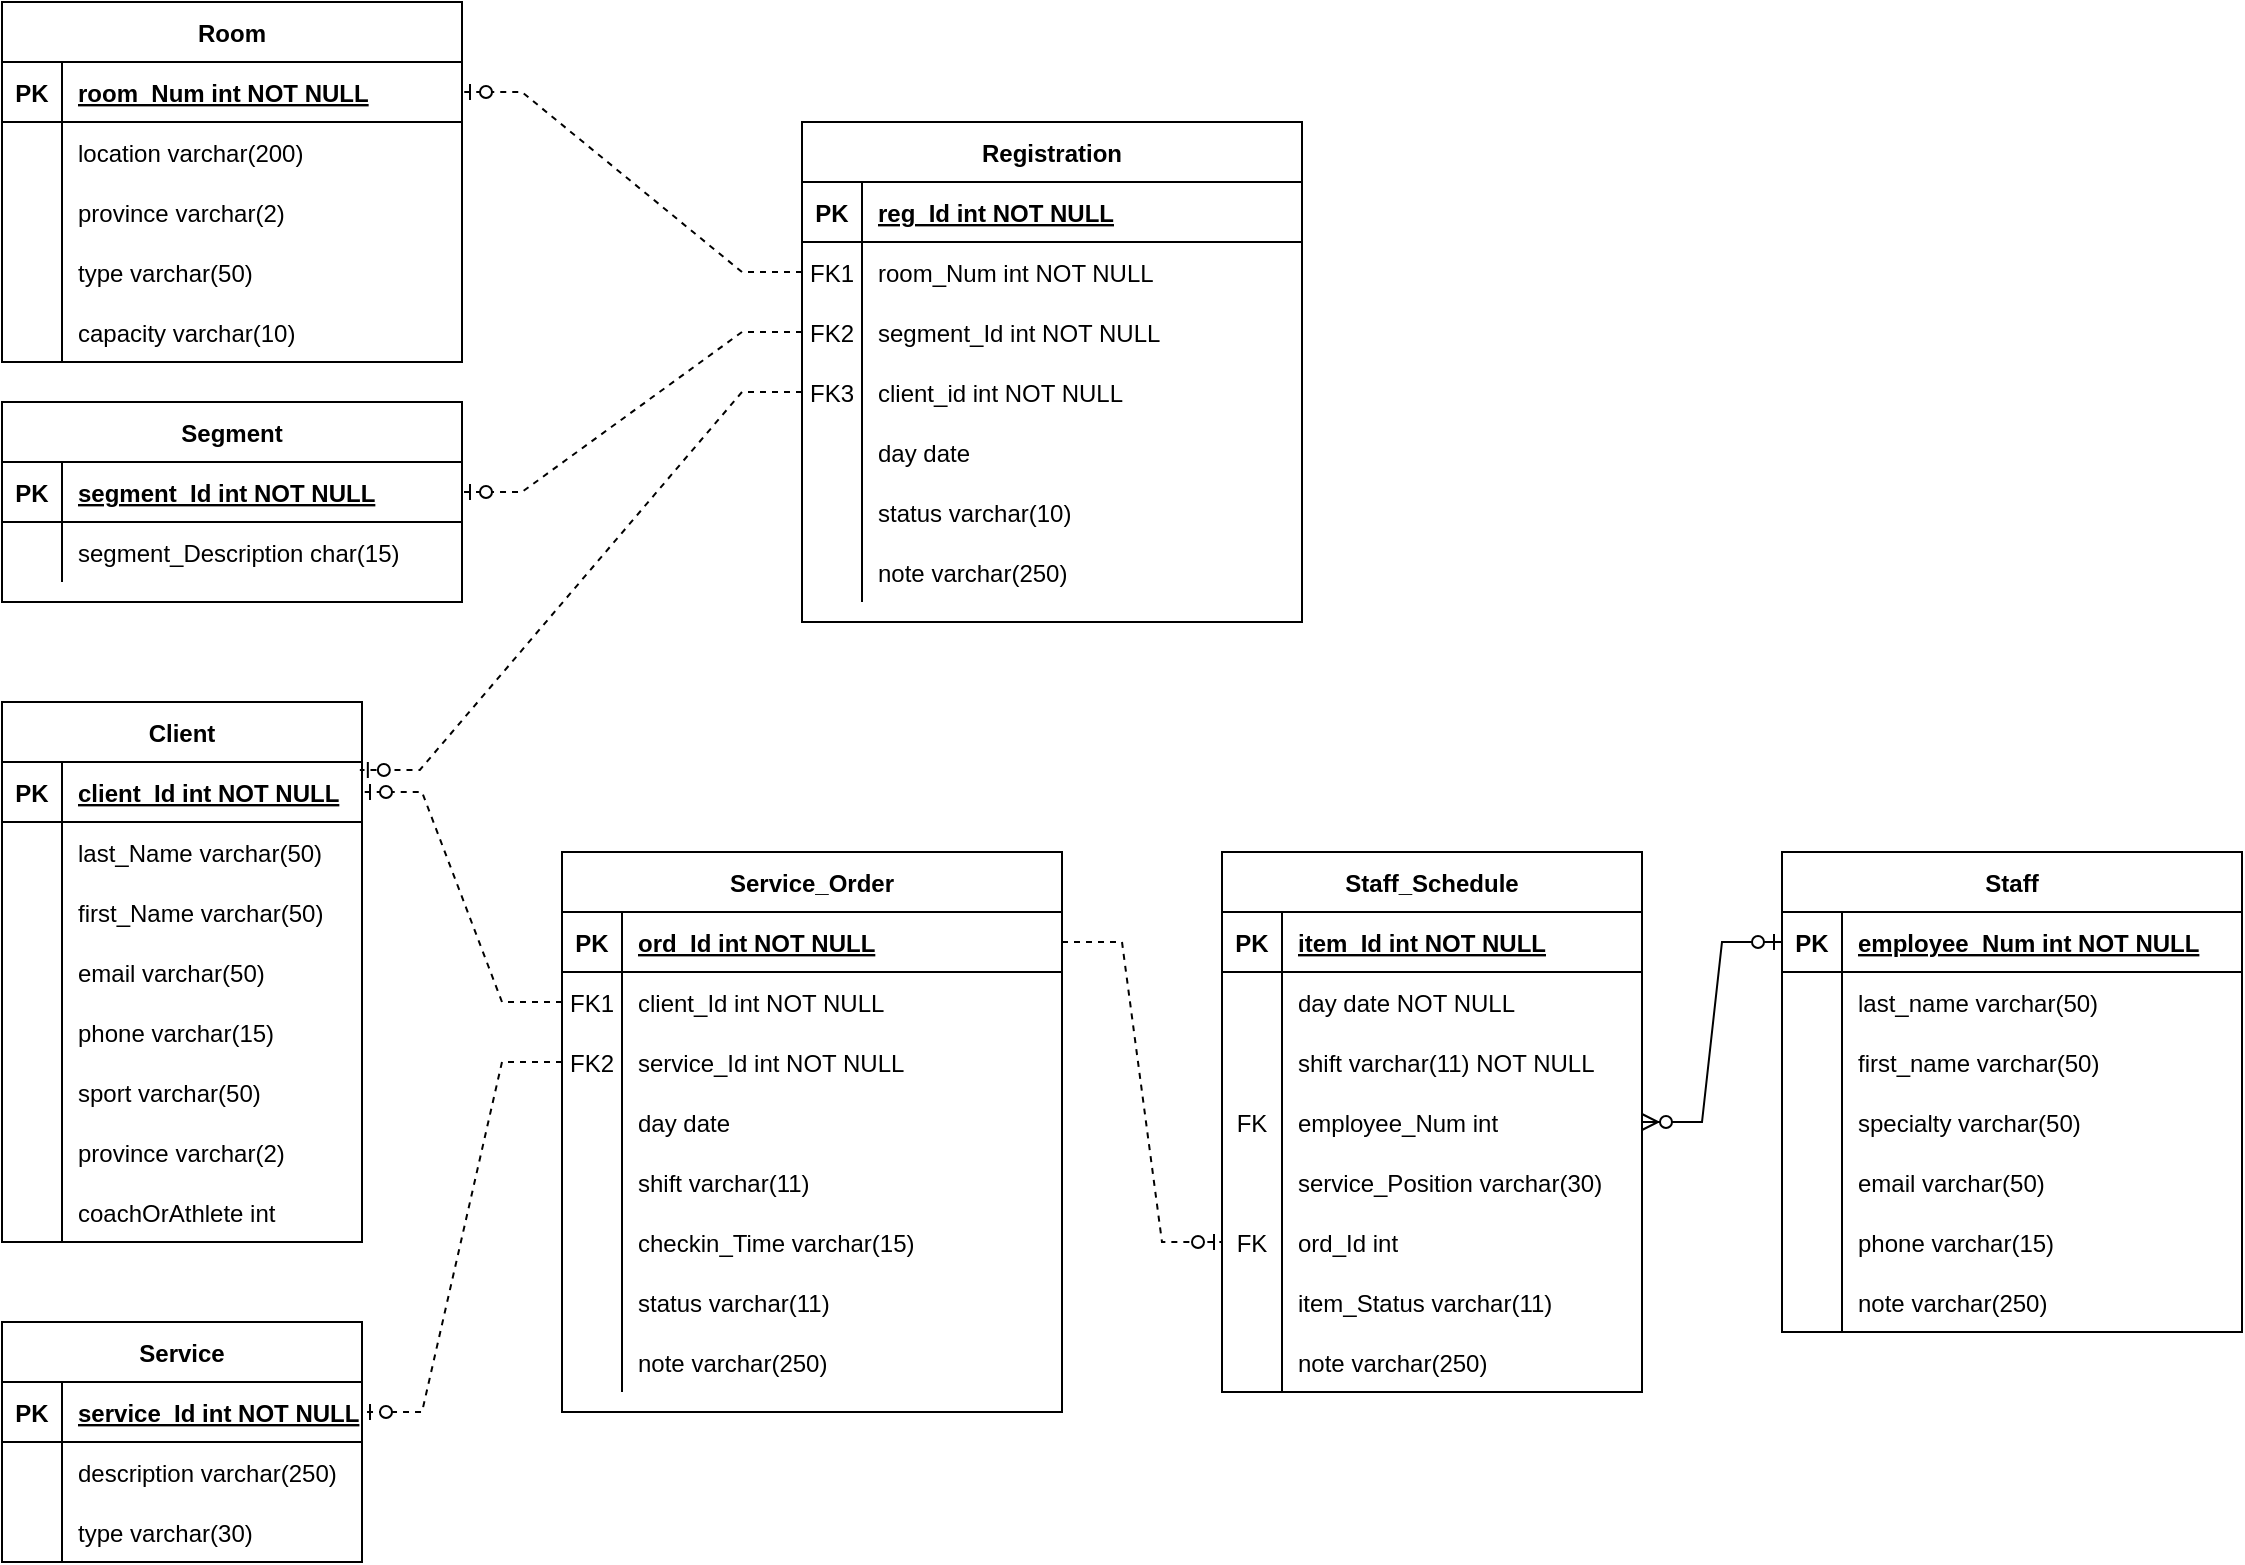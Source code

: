 <mxfile version="20.6.0" type="device"><diagram id="R2lEEEUBdFMjLlhIrx00" name="Page-1"><mxGraphModel dx="1422" dy="729" grid="1" gridSize="10" guides="1" tooltips="1" connect="1" arrows="1" fold="1" page="1" pageScale="1" pageWidth="850" pageHeight="1100" math="0" shadow="0" extFonts="Permanent Marker^https://fonts.googleapis.com/css?family=Permanent+Marker"><root><mxCell id="0"/><mxCell id="1" parent="0"/><mxCell id="C-vyLk0tnHw3VtMMgP7b-2" value="Registration" style="shape=table;startSize=30;container=1;collapsible=1;childLayout=tableLayout;fixedRows=1;rowLines=0;fontStyle=1;align=center;resizeLast=1;" parent="1" vertex="1"><mxGeometry x="500" y="310" width="250" height="250" as="geometry"/></mxCell><mxCell id="C-vyLk0tnHw3VtMMgP7b-3" value="" style="shape=partialRectangle;collapsible=0;dropTarget=0;pointerEvents=0;fillColor=none;points=[[0,0.5],[1,0.5]];portConstraint=eastwest;top=0;left=0;right=0;bottom=1;" parent="C-vyLk0tnHw3VtMMgP7b-2" vertex="1"><mxGeometry y="30" width="250" height="30" as="geometry"/></mxCell><mxCell id="C-vyLk0tnHw3VtMMgP7b-4" value="PK" style="shape=partialRectangle;overflow=hidden;connectable=0;fillColor=none;top=0;left=0;bottom=0;right=0;fontStyle=1;" parent="C-vyLk0tnHw3VtMMgP7b-3" vertex="1"><mxGeometry width="30" height="30" as="geometry"><mxRectangle width="30" height="30" as="alternateBounds"/></mxGeometry></mxCell><mxCell id="C-vyLk0tnHw3VtMMgP7b-5" value="reg_Id int NOT NULL " style="shape=partialRectangle;overflow=hidden;connectable=0;fillColor=none;top=0;left=0;bottom=0;right=0;align=left;spacingLeft=6;fontStyle=5;" parent="C-vyLk0tnHw3VtMMgP7b-3" vertex="1"><mxGeometry x="30" width="220" height="30" as="geometry"><mxRectangle width="220" height="30" as="alternateBounds"/></mxGeometry></mxCell><mxCell id="C-vyLk0tnHw3VtMMgP7b-6" value="" style="shape=partialRectangle;collapsible=0;dropTarget=0;pointerEvents=0;fillColor=none;points=[[0,0.5],[1,0.5]];portConstraint=eastwest;top=0;left=0;right=0;bottom=0;" parent="C-vyLk0tnHw3VtMMgP7b-2" vertex="1"><mxGeometry y="60" width="250" height="30" as="geometry"/></mxCell><mxCell id="C-vyLk0tnHw3VtMMgP7b-7" value="FK1" style="shape=partialRectangle;overflow=hidden;connectable=0;fillColor=none;top=0;left=0;bottom=0;right=0;" parent="C-vyLk0tnHw3VtMMgP7b-6" vertex="1"><mxGeometry width="30" height="30" as="geometry"><mxRectangle width="30" height="30" as="alternateBounds"/></mxGeometry></mxCell><mxCell id="C-vyLk0tnHw3VtMMgP7b-8" value="room_Num int NOT NULL" style="shape=partialRectangle;overflow=hidden;connectable=0;fillColor=none;top=0;left=0;bottom=0;right=0;align=left;spacingLeft=6;" parent="C-vyLk0tnHw3VtMMgP7b-6" vertex="1"><mxGeometry x="30" width="220" height="30" as="geometry"><mxRectangle width="220" height="30" as="alternateBounds"/></mxGeometry></mxCell><mxCell id="BpJRVK8Hj4Tgo2RMlQsZ-14" value="" style="shape=tableRow;horizontal=0;startSize=0;swimlaneHead=0;swimlaneBody=0;fillColor=none;collapsible=0;dropTarget=0;points=[[0,0.5],[1,0.5]];portConstraint=eastwest;top=0;left=0;right=0;bottom=0;" parent="C-vyLk0tnHw3VtMMgP7b-2" vertex="1"><mxGeometry y="90" width="250" height="30" as="geometry"/></mxCell><mxCell id="BpJRVK8Hj4Tgo2RMlQsZ-15" value="FK2" style="shape=partialRectangle;connectable=0;fillColor=none;top=0;left=0;bottom=0;right=0;fontStyle=0;overflow=hidden;" parent="BpJRVK8Hj4Tgo2RMlQsZ-14" vertex="1"><mxGeometry width="30" height="30" as="geometry"><mxRectangle width="30" height="30" as="alternateBounds"/></mxGeometry></mxCell><mxCell id="BpJRVK8Hj4Tgo2RMlQsZ-16" value="segment_Id int NOT NULL" style="shape=partialRectangle;connectable=0;fillColor=none;top=0;left=0;bottom=0;right=0;align=left;spacingLeft=6;fontStyle=0;overflow=hidden;" parent="BpJRVK8Hj4Tgo2RMlQsZ-14" vertex="1"><mxGeometry x="30" width="220" height="30" as="geometry"><mxRectangle width="220" height="30" as="alternateBounds"/></mxGeometry></mxCell><mxCell id="mN1Le_btAVkVXr3T9us7-1" value="" style="shape=tableRow;horizontal=0;startSize=0;swimlaneHead=0;swimlaneBody=0;fillColor=none;collapsible=0;dropTarget=0;points=[[0,0.5],[1,0.5]];portConstraint=eastwest;top=0;left=0;right=0;bottom=0;" parent="C-vyLk0tnHw3VtMMgP7b-2" vertex="1"><mxGeometry y="120" width="250" height="30" as="geometry"/></mxCell><mxCell id="mN1Le_btAVkVXr3T9us7-2" value="FK3" style="shape=partialRectangle;connectable=0;fillColor=none;top=0;left=0;bottom=0;right=0;fontStyle=0;overflow=hidden;" parent="mN1Le_btAVkVXr3T9us7-1" vertex="1"><mxGeometry width="30" height="30" as="geometry"><mxRectangle width="30" height="30" as="alternateBounds"/></mxGeometry></mxCell><mxCell id="mN1Le_btAVkVXr3T9us7-3" value="client_id int NOT NULL" style="shape=partialRectangle;connectable=0;fillColor=none;top=0;left=0;bottom=0;right=0;align=left;spacingLeft=6;fontStyle=0;overflow=hidden;" parent="mN1Le_btAVkVXr3T9us7-1" vertex="1"><mxGeometry x="30" width="220" height="30" as="geometry"><mxRectangle width="220" height="30" as="alternateBounds"/></mxGeometry></mxCell><mxCell id="7CEpuqtRhLYUbKYaWDEG-32" value="" style="shape=tableRow;horizontal=0;startSize=0;swimlaneHead=0;swimlaneBody=0;fillColor=none;collapsible=0;dropTarget=0;points=[[0,0.5],[1,0.5]];portConstraint=eastwest;top=0;left=0;right=0;bottom=0;" parent="C-vyLk0tnHw3VtMMgP7b-2" vertex="1"><mxGeometry y="150" width="250" height="30" as="geometry"/></mxCell><mxCell id="7CEpuqtRhLYUbKYaWDEG-33" value="" style="shape=partialRectangle;connectable=0;fillColor=none;top=0;left=0;bottom=0;right=0;editable=1;overflow=hidden;" parent="7CEpuqtRhLYUbKYaWDEG-32" vertex="1"><mxGeometry width="30" height="30" as="geometry"><mxRectangle width="30" height="30" as="alternateBounds"/></mxGeometry></mxCell><mxCell id="7CEpuqtRhLYUbKYaWDEG-34" value="day date" style="shape=partialRectangle;connectable=0;fillColor=none;top=0;left=0;bottom=0;right=0;align=left;spacingLeft=6;overflow=hidden;" parent="7CEpuqtRhLYUbKYaWDEG-32" vertex="1"><mxGeometry x="30" width="220" height="30" as="geometry"><mxRectangle width="220" height="30" as="alternateBounds"/></mxGeometry></mxCell><mxCell id="rpEv1YpG0fG4hbenAOmj-4" value="" style="shape=tableRow;horizontal=0;startSize=0;swimlaneHead=0;swimlaneBody=0;fillColor=none;collapsible=0;dropTarget=0;points=[[0,0.5],[1,0.5]];portConstraint=eastwest;top=0;left=0;right=0;bottom=0;" parent="C-vyLk0tnHw3VtMMgP7b-2" vertex="1"><mxGeometry y="180" width="250" height="30" as="geometry"/></mxCell><mxCell id="rpEv1YpG0fG4hbenAOmj-5" value="" style="shape=partialRectangle;connectable=0;fillColor=none;top=0;left=0;bottom=0;right=0;editable=1;overflow=hidden;" parent="rpEv1YpG0fG4hbenAOmj-4" vertex="1"><mxGeometry width="30" height="30" as="geometry"><mxRectangle width="30" height="30" as="alternateBounds"/></mxGeometry></mxCell><mxCell id="rpEv1YpG0fG4hbenAOmj-6" value="status varchar(10)" style="shape=partialRectangle;connectable=0;fillColor=none;top=0;left=0;bottom=0;right=0;align=left;spacingLeft=6;overflow=hidden;" parent="rpEv1YpG0fG4hbenAOmj-4" vertex="1"><mxGeometry x="30" width="220" height="30" as="geometry"><mxRectangle width="220" height="30" as="alternateBounds"/></mxGeometry></mxCell><mxCell id="7CEpuqtRhLYUbKYaWDEG-35" value="" style="shape=tableRow;horizontal=0;startSize=0;swimlaneHead=0;swimlaneBody=0;fillColor=none;collapsible=0;dropTarget=0;points=[[0,0.5],[1,0.5]];portConstraint=eastwest;top=0;left=0;right=0;bottom=0;" parent="C-vyLk0tnHw3VtMMgP7b-2" vertex="1"><mxGeometry y="210" width="250" height="30" as="geometry"/></mxCell><mxCell id="7CEpuqtRhLYUbKYaWDEG-36" value="" style="shape=partialRectangle;connectable=0;fillColor=none;top=0;left=0;bottom=0;right=0;editable=1;overflow=hidden;" parent="7CEpuqtRhLYUbKYaWDEG-35" vertex="1"><mxGeometry width="30" height="30" as="geometry"><mxRectangle width="30" height="30" as="alternateBounds"/></mxGeometry></mxCell><mxCell id="7CEpuqtRhLYUbKYaWDEG-37" value="note varchar(250)" style="shape=partialRectangle;connectable=0;fillColor=none;top=0;left=0;bottom=0;right=0;align=left;spacingLeft=6;overflow=hidden;" parent="7CEpuqtRhLYUbKYaWDEG-35" vertex="1"><mxGeometry x="30" width="220" height="30" as="geometry"><mxRectangle width="220" height="30" as="alternateBounds"/></mxGeometry></mxCell><mxCell id="C-vyLk0tnHw3VtMMgP7b-23" value="Segment" style="shape=table;startSize=30;container=1;collapsible=1;childLayout=tableLayout;fixedRows=1;rowLines=0;fontStyle=1;align=center;resizeLast=1;" parent="1" vertex="1"><mxGeometry x="100" y="450" width="230" height="100" as="geometry"/></mxCell><mxCell id="C-vyLk0tnHw3VtMMgP7b-24" value="" style="shape=partialRectangle;collapsible=0;dropTarget=0;pointerEvents=0;fillColor=none;points=[[0,0.5],[1,0.5]];portConstraint=eastwest;top=0;left=0;right=0;bottom=1;" parent="C-vyLk0tnHw3VtMMgP7b-23" vertex="1"><mxGeometry y="30" width="230" height="30" as="geometry"/></mxCell><mxCell id="C-vyLk0tnHw3VtMMgP7b-25" value="PK" style="shape=partialRectangle;overflow=hidden;connectable=0;fillColor=none;top=0;left=0;bottom=0;right=0;fontStyle=1;" parent="C-vyLk0tnHw3VtMMgP7b-24" vertex="1"><mxGeometry width="30" height="30" as="geometry"><mxRectangle width="30" height="30" as="alternateBounds"/></mxGeometry></mxCell><mxCell id="C-vyLk0tnHw3VtMMgP7b-26" value="segment_Id int NOT NULL " style="shape=partialRectangle;overflow=hidden;connectable=0;fillColor=none;top=0;left=0;bottom=0;right=0;align=left;spacingLeft=6;fontStyle=5;" parent="C-vyLk0tnHw3VtMMgP7b-24" vertex="1"><mxGeometry x="30" width="200" height="30" as="geometry"><mxRectangle width="200" height="30" as="alternateBounds"/></mxGeometry></mxCell><mxCell id="C-vyLk0tnHw3VtMMgP7b-27" value="" style="shape=partialRectangle;collapsible=0;dropTarget=0;pointerEvents=0;fillColor=none;points=[[0,0.5],[1,0.5]];portConstraint=eastwest;top=0;left=0;right=0;bottom=0;" parent="C-vyLk0tnHw3VtMMgP7b-23" vertex="1"><mxGeometry y="60" width="230" height="30" as="geometry"/></mxCell><mxCell id="C-vyLk0tnHw3VtMMgP7b-28" value="" style="shape=partialRectangle;overflow=hidden;connectable=0;fillColor=none;top=0;left=0;bottom=0;right=0;" parent="C-vyLk0tnHw3VtMMgP7b-27" vertex="1"><mxGeometry width="30" height="30" as="geometry"><mxRectangle width="30" height="30" as="alternateBounds"/></mxGeometry></mxCell><mxCell id="C-vyLk0tnHw3VtMMgP7b-29" value="segment_Description char(15)" style="shape=partialRectangle;overflow=hidden;connectable=0;fillColor=none;top=0;left=0;bottom=0;right=0;align=left;spacingLeft=6;" parent="C-vyLk0tnHw3VtMMgP7b-27" vertex="1"><mxGeometry x="30" width="200" height="30" as="geometry"><mxRectangle width="200" height="30" as="alternateBounds"/></mxGeometry></mxCell><mxCell id="7CEpuqtRhLYUbKYaWDEG-41" value="" style="edgeStyle=entityRelationEdgeStyle;fontSize=12;html=1;endArrow=ERzeroToOne;endFill=1;rounded=0;entryX=1;entryY=0.5;entryDx=0;entryDy=0;exitX=0;exitY=0.5;exitDx=0;exitDy=0;dashed=1;" parent="1" source="C-vyLk0tnHw3VtMMgP7b-6" target="BpJRVK8Hj4Tgo2RMlQsZ-2" edge="1"><mxGeometry width="100" height="100" relative="1" as="geometry"><mxPoint x="310" y="530" as="sourcePoint"/><mxPoint x="370" y="345" as="targetPoint"/></mxGeometry></mxCell><mxCell id="BpJRVK8Hj4Tgo2RMlQsZ-1" value="Room" style="shape=table;startSize=30;container=1;collapsible=1;childLayout=tableLayout;fixedRows=1;rowLines=0;fontStyle=1;align=center;resizeLast=1;" parent="1" vertex="1"><mxGeometry x="100" y="250" width="230" height="180" as="geometry"/></mxCell><mxCell id="BpJRVK8Hj4Tgo2RMlQsZ-2" value="" style="shape=tableRow;horizontal=0;startSize=0;swimlaneHead=0;swimlaneBody=0;fillColor=none;collapsible=0;dropTarget=0;points=[[0,0.5],[1,0.5]];portConstraint=eastwest;top=0;left=0;right=0;bottom=1;" parent="BpJRVK8Hj4Tgo2RMlQsZ-1" vertex="1"><mxGeometry y="30" width="230" height="30" as="geometry"/></mxCell><mxCell id="BpJRVK8Hj4Tgo2RMlQsZ-3" value="PK" style="shape=partialRectangle;connectable=0;fillColor=none;top=0;left=0;bottom=0;right=0;fontStyle=1;overflow=hidden;" parent="BpJRVK8Hj4Tgo2RMlQsZ-2" vertex="1"><mxGeometry width="30" height="30" as="geometry"><mxRectangle width="30" height="30" as="alternateBounds"/></mxGeometry></mxCell><mxCell id="BpJRVK8Hj4Tgo2RMlQsZ-4" value="room_Num int NOT NULL" style="shape=partialRectangle;connectable=0;fillColor=none;top=0;left=0;bottom=0;right=0;align=left;spacingLeft=6;fontStyle=5;overflow=hidden;" parent="BpJRVK8Hj4Tgo2RMlQsZ-2" vertex="1"><mxGeometry x="30" width="200" height="30" as="geometry"><mxRectangle width="200" height="30" as="alternateBounds"/></mxGeometry></mxCell><mxCell id="BpJRVK8Hj4Tgo2RMlQsZ-5" value="" style="shape=tableRow;horizontal=0;startSize=0;swimlaneHead=0;swimlaneBody=0;fillColor=none;collapsible=0;dropTarget=0;points=[[0,0.5],[1,0.5]];portConstraint=eastwest;top=0;left=0;right=0;bottom=0;" parent="BpJRVK8Hj4Tgo2RMlQsZ-1" vertex="1"><mxGeometry y="60" width="230" height="30" as="geometry"/></mxCell><mxCell id="BpJRVK8Hj4Tgo2RMlQsZ-6" value="" style="shape=partialRectangle;connectable=0;fillColor=none;top=0;left=0;bottom=0;right=0;editable=1;overflow=hidden;" parent="BpJRVK8Hj4Tgo2RMlQsZ-5" vertex="1"><mxGeometry width="30" height="30" as="geometry"><mxRectangle width="30" height="30" as="alternateBounds"/></mxGeometry></mxCell><mxCell id="BpJRVK8Hj4Tgo2RMlQsZ-7" value="location varchar(200)" style="shape=partialRectangle;connectable=0;fillColor=none;top=0;left=0;bottom=0;right=0;align=left;spacingLeft=6;overflow=hidden;" parent="BpJRVK8Hj4Tgo2RMlQsZ-5" vertex="1"><mxGeometry x="30" width="200" height="30" as="geometry"><mxRectangle width="200" height="30" as="alternateBounds"/></mxGeometry></mxCell><mxCell id="BpJRVK8Hj4Tgo2RMlQsZ-8" value="" style="shape=tableRow;horizontal=0;startSize=0;swimlaneHead=0;swimlaneBody=0;fillColor=none;collapsible=0;dropTarget=0;points=[[0,0.5],[1,0.5]];portConstraint=eastwest;top=0;left=0;right=0;bottom=0;" parent="BpJRVK8Hj4Tgo2RMlQsZ-1" vertex="1"><mxGeometry y="90" width="230" height="30" as="geometry"/></mxCell><mxCell id="BpJRVK8Hj4Tgo2RMlQsZ-9" value="" style="shape=partialRectangle;connectable=0;fillColor=none;top=0;left=0;bottom=0;right=0;editable=1;overflow=hidden;" parent="BpJRVK8Hj4Tgo2RMlQsZ-8" vertex="1"><mxGeometry width="30" height="30" as="geometry"><mxRectangle width="30" height="30" as="alternateBounds"/></mxGeometry></mxCell><mxCell id="BpJRVK8Hj4Tgo2RMlQsZ-10" value="province varchar(2)" style="shape=partialRectangle;connectable=0;fillColor=none;top=0;left=0;bottom=0;right=0;align=left;spacingLeft=6;overflow=hidden;" parent="BpJRVK8Hj4Tgo2RMlQsZ-8" vertex="1"><mxGeometry x="30" width="200" height="30" as="geometry"><mxRectangle width="200" height="30" as="alternateBounds"/></mxGeometry></mxCell><mxCell id="BpJRVK8Hj4Tgo2RMlQsZ-11" value="" style="shape=tableRow;horizontal=0;startSize=0;swimlaneHead=0;swimlaneBody=0;fillColor=none;collapsible=0;dropTarget=0;points=[[0,0.5],[1,0.5]];portConstraint=eastwest;top=0;left=0;right=0;bottom=0;" parent="BpJRVK8Hj4Tgo2RMlQsZ-1" vertex="1"><mxGeometry y="120" width="230" height="30" as="geometry"/></mxCell><mxCell id="BpJRVK8Hj4Tgo2RMlQsZ-12" value="" style="shape=partialRectangle;connectable=0;fillColor=none;top=0;left=0;bottom=0;right=0;editable=1;overflow=hidden;" parent="BpJRVK8Hj4Tgo2RMlQsZ-11" vertex="1"><mxGeometry width="30" height="30" as="geometry"><mxRectangle width="30" height="30" as="alternateBounds"/></mxGeometry></mxCell><mxCell id="BpJRVK8Hj4Tgo2RMlQsZ-13" value="type varchar(50)" style="shape=partialRectangle;connectable=0;fillColor=none;top=0;left=0;bottom=0;right=0;align=left;spacingLeft=6;overflow=hidden;" parent="BpJRVK8Hj4Tgo2RMlQsZ-11" vertex="1"><mxGeometry x="30" width="200" height="30" as="geometry"><mxRectangle width="200" height="30" as="alternateBounds"/></mxGeometry></mxCell><mxCell id="rpEv1YpG0fG4hbenAOmj-1" value="" style="shape=tableRow;horizontal=0;startSize=0;swimlaneHead=0;swimlaneBody=0;fillColor=none;collapsible=0;dropTarget=0;points=[[0,0.5],[1,0.5]];portConstraint=eastwest;top=0;left=0;right=0;bottom=0;" parent="BpJRVK8Hj4Tgo2RMlQsZ-1" vertex="1"><mxGeometry y="150" width="230" height="30" as="geometry"/></mxCell><mxCell id="rpEv1YpG0fG4hbenAOmj-2" value="" style="shape=partialRectangle;connectable=0;fillColor=none;top=0;left=0;bottom=0;right=0;editable=1;overflow=hidden;" parent="rpEv1YpG0fG4hbenAOmj-1" vertex="1"><mxGeometry width="30" height="30" as="geometry"><mxRectangle width="30" height="30" as="alternateBounds"/></mxGeometry></mxCell><mxCell id="rpEv1YpG0fG4hbenAOmj-3" value="capacity varchar(10)" style="shape=partialRectangle;connectable=0;fillColor=none;top=0;left=0;bottom=0;right=0;align=left;spacingLeft=6;overflow=hidden;" parent="rpEv1YpG0fG4hbenAOmj-1" vertex="1"><mxGeometry x="30" width="200" height="30" as="geometry"><mxRectangle width="200" height="30" as="alternateBounds"/></mxGeometry></mxCell><mxCell id="BpJRVK8Hj4Tgo2RMlQsZ-17" value="" style="edgeStyle=entityRelationEdgeStyle;fontSize=12;html=1;endArrow=ERzeroToOne;endFill=1;rounded=0;entryX=1;entryY=0.5;entryDx=0;entryDy=0;exitX=0;exitY=0.5;exitDx=0;exitDy=0;dashed=1;" parent="1" source="BpJRVK8Hj4Tgo2RMlQsZ-14" target="C-vyLk0tnHw3VtMMgP7b-24" edge="1"><mxGeometry width="100" height="100" relative="1" as="geometry"><mxPoint x="510" y="335" as="sourcePoint"/><mxPoint x="330" y="305" as="targetPoint"/></mxGeometry></mxCell><mxCell id="BpJRVK8Hj4Tgo2RMlQsZ-33" value="Service" style="shape=table;startSize=30;container=1;collapsible=1;childLayout=tableLayout;fixedRows=1;rowLines=0;fontStyle=1;align=center;resizeLast=1;" parent="1" vertex="1"><mxGeometry x="100" y="910" width="180" height="120" as="geometry"/></mxCell><mxCell id="BpJRVK8Hj4Tgo2RMlQsZ-34" value="" style="shape=tableRow;horizontal=0;startSize=0;swimlaneHead=0;swimlaneBody=0;fillColor=none;collapsible=0;dropTarget=0;points=[[0,0.5],[1,0.5]];portConstraint=eastwest;top=0;left=0;right=0;bottom=1;" parent="BpJRVK8Hj4Tgo2RMlQsZ-33" vertex="1"><mxGeometry y="30" width="180" height="30" as="geometry"/></mxCell><mxCell id="BpJRVK8Hj4Tgo2RMlQsZ-35" value="PK" style="shape=partialRectangle;connectable=0;fillColor=none;top=0;left=0;bottom=0;right=0;fontStyle=1;overflow=hidden;" parent="BpJRVK8Hj4Tgo2RMlQsZ-34" vertex="1"><mxGeometry width="30" height="30" as="geometry"><mxRectangle width="30" height="30" as="alternateBounds"/></mxGeometry></mxCell><mxCell id="BpJRVK8Hj4Tgo2RMlQsZ-36" value="service_Id int NOT NULL" style="shape=partialRectangle;connectable=0;fillColor=none;top=0;left=0;bottom=0;right=0;align=left;spacingLeft=6;fontStyle=5;overflow=hidden;" parent="BpJRVK8Hj4Tgo2RMlQsZ-34" vertex="1"><mxGeometry x="30" width="150" height="30" as="geometry"><mxRectangle width="150" height="30" as="alternateBounds"/></mxGeometry></mxCell><mxCell id="BpJRVK8Hj4Tgo2RMlQsZ-37" value="" style="shape=tableRow;horizontal=0;startSize=0;swimlaneHead=0;swimlaneBody=0;fillColor=none;collapsible=0;dropTarget=0;points=[[0,0.5],[1,0.5]];portConstraint=eastwest;top=0;left=0;right=0;bottom=0;" parent="BpJRVK8Hj4Tgo2RMlQsZ-33" vertex="1"><mxGeometry y="60" width="180" height="30" as="geometry"/></mxCell><mxCell id="BpJRVK8Hj4Tgo2RMlQsZ-38" value="" style="shape=partialRectangle;connectable=0;fillColor=none;top=0;left=0;bottom=0;right=0;editable=1;overflow=hidden;" parent="BpJRVK8Hj4Tgo2RMlQsZ-37" vertex="1"><mxGeometry width="30" height="30" as="geometry"><mxRectangle width="30" height="30" as="alternateBounds"/></mxGeometry></mxCell><mxCell id="BpJRVK8Hj4Tgo2RMlQsZ-39" value="description varchar(250)" style="shape=partialRectangle;connectable=0;fillColor=none;top=0;left=0;bottom=0;right=0;align=left;spacingLeft=6;overflow=hidden;" parent="BpJRVK8Hj4Tgo2RMlQsZ-37" vertex="1"><mxGeometry x="30" width="150" height="30" as="geometry"><mxRectangle width="150" height="30" as="alternateBounds"/></mxGeometry></mxCell><mxCell id="BpJRVK8Hj4Tgo2RMlQsZ-43" value="" style="shape=tableRow;horizontal=0;startSize=0;swimlaneHead=0;swimlaneBody=0;fillColor=none;collapsible=0;dropTarget=0;points=[[0,0.5],[1,0.5]];portConstraint=eastwest;top=0;left=0;right=0;bottom=0;" parent="BpJRVK8Hj4Tgo2RMlQsZ-33" vertex="1"><mxGeometry y="90" width="180" height="30" as="geometry"/></mxCell><mxCell id="BpJRVK8Hj4Tgo2RMlQsZ-44" value="" style="shape=partialRectangle;connectable=0;fillColor=none;top=0;left=0;bottom=0;right=0;editable=1;overflow=hidden;" parent="BpJRVK8Hj4Tgo2RMlQsZ-43" vertex="1"><mxGeometry width="30" height="30" as="geometry"><mxRectangle width="30" height="30" as="alternateBounds"/></mxGeometry></mxCell><mxCell id="BpJRVK8Hj4Tgo2RMlQsZ-45" value="type varchar(30)" style="shape=partialRectangle;connectable=0;fillColor=none;top=0;left=0;bottom=0;right=0;align=left;spacingLeft=6;overflow=hidden;" parent="BpJRVK8Hj4Tgo2RMlQsZ-43" vertex="1"><mxGeometry x="30" width="150" height="30" as="geometry"><mxRectangle width="150" height="30" as="alternateBounds"/></mxGeometry></mxCell><mxCell id="BpJRVK8Hj4Tgo2RMlQsZ-46" value="Client" style="shape=table;startSize=30;container=1;collapsible=1;childLayout=tableLayout;fixedRows=1;rowLines=0;fontStyle=1;align=center;resizeLast=1;" parent="1" vertex="1"><mxGeometry x="100" y="600" width="180" height="270" as="geometry"/></mxCell><mxCell id="BpJRVK8Hj4Tgo2RMlQsZ-47" value="" style="shape=tableRow;horizontal=0;startSize=0;swimlaneHead=0;swimlaneBody=0;fillColor=none;collapsible=0;dropTarget=0;points=[[0,0.5],[1,0.5]];portConstraint=eastwest;top=0;left=0;right=0;bottom=1;" parent="BpJRVK8Hj4Tgo2RMlQsZ-46" vertex="1"><mxGeometry y="30" width="180" height="30" as="geometry"/></mxCell><mxCell id="BpJRVK8Hj4Tgo2RMlQsZ-48" value="PK" style="shape=partialRectangle;connectable=0;fillColor=none;top=0;left=0;bottom=0;right=0;fontStyle=1;overflow=hidden;" parent="BpJRVK8Hj4Tgo2RMlQsZ-47" vertex="1"><mxGeometry width="30" height="30" as="geometry"><mxRectangle width="30" height="30" as="alternateBounds"/></mxGeometry></mxCell><mxCell id="BpJRVK8Hj4Tgo2RMlQsZ-49" value="client_Id int NOT NULL" style="shape=partialRectangle;connectable=0;fillColor=none;top=0;left=0;bottom=0;right=0;align=left;spacingLeft=6;fontStyle=5;overflow=hidden;" parent="BpJRVK8Hj4Tgo2RMlQsZ-47" vertex="1"><mxGeometry x="30" width="150" height="30" as="geometry"><mxRectangle width="150" height="30" as="alternateBounds"/></mxGeometry></mxCell><mxCell id="BpJRVK8Hj4Tgo2RMlQsZ-50" value="" style="shape=tableRow;horizontal=0;startSize=0;swimlaneHead=0;swimlaneBody=0;fillColor=none;collapsible=0;dropTarget=0;points=[[0,0.5],[1,0.5]];portConstraint=eastwest;top=0;left=0;right=0;bottom=0;" parent="BpJRVK8Hj4Tgo2RMlQsZ-46" vertex="1"><mxGeometry y="60" width="180" height="30" as="geometry"/></mxCell><mxCell id="BpJRVK8Hj4Tgo2RMlQsZ-51" value="" style="shape=partialRectangle;connectable=0;fillColor=none;top=0;left=0;bottom=0;right=0;editable=1;overflow=hidden;" parent="BpJRVK8Hj4Tgo2RMlQsZ-50" vertex="1"><mxGeometry width="30" height="30" as="geometry"><mxRectangle width="30" height="30" as="alternateBounds"/></mxGeometry></mxCell><mxCell id="BpJRVK8Hj4Tgo2RMlQsZ-52" value="last_Name varchar(50)" style="shape=partialRectangle;connectable=0;fillColor=none;top=0;left=0;bottom=0;right=0;align=left;spacingLeft=6;overflow=hidden;" parent="BpJRVK8Hj4Tgo2RMlQsZ-50" vertex="1"><mxGeometry x="30" width="150" height="30" as="geometry"><mxRectangle width="150" height="30" as="alternateBounds"/></mxGeometry></mxCell><mxCell id="BpJRVK8Hj4Tgo2RMlQsZ-53" value="" style="shape=tableRow;horizontal=0;startSize=0;swimlaneHead=0;swimlaneBody=0;fillColor=none;collapsible=0;dropTarget=0;points=[[0,0.5],[1,0.5]];portConstraint=eastwest;top=0;left=0;right=0;bottom=0;" parent="BpJRVK8Hj4Tgo2RMlQsZ-46" vertex="1"><mxGeometry y="90" width="180" height="30" as="geometry"/></mxCell><mxCell id="BpJRVK8Hj4Tgo2RMlQsZ-54" value="" style="shape=partialRectangle;connectable=0;fillColor=none;top=0;left=0;bottom=0;right=0;editable=1;overflow=hidden;" parent="BpJRVK8Hj4Tgo2RMlQsZ-53" vertex="1"><mxGeometry width="30" height="30" as="geometry"><mxRectangle width="30" height="30" as="alternateBounds"/></mxGeometry></mxCell><mxCell id="BpJRVK8Hj4Tgo2RMlQsZ-55" value="first_Name varchar(50)" style="shape=partialRectangle;connectable=0;fillColor=none;top=0;left=0;bottom=0;right=0;align=left;spacingLeft=6;overflow=hidden;" parent="BpJRVK8Hj4Tgo2RMlQsZ-53" vertex="1"><mxGeometry x="30" width="150" height="30" as="geometry"><mxRectangle width="150" height="30" as="alternateBounds"/></mxGeometry></mxCell><mxCell id="BpJRVK8Hj4Tgo2RMlQsZ-106" value="" style="shape=tableRow;horizontal=0;startSize=0;swimlaneHead=0;swimlaneBody=0;fillColor=none;collapsible=0;dropTarget=0;points=[[0,0.5],[1,0.5]];portConstraint=eastwest;top=0;left=0;right=0;bottom=0;" parent="BpJRVK8Hj4Tgo2RMlQsZ-46" vertex="1"><mxGeometry y="120" width="180" height="30" as="geometry"/></mxCell><mxCell id="BpJRVK8Hj4Tgo2RMlQsZ-107" value="" style="shape=partialRectangle;connectable=0;fillColor=none;top=0;left=0;bottom=0;right=0;editable=1;overflow=hidden;" parent="BpJRVK8Hj4Tgo2RMlQsZ-106" vertex="1"><mxGeometry width="30" height="30" as="geometry"><mxRectangle width="30" height="30" as="alternateBounds"/></mxGeometry></mxCell><mxCell id="BpJRVK8Hj4Tgo2RMlQsZ-108" value="email varchar(50)" style="shape=partialRectangle;connectable=0;fillColor=none;top=0;left=0;bottom=0;right=0;align=left;spacingLeft=6;overflow=hidden;" parent="BpJRVK8Hj4Tgo2RMlQsZ-106" vertex="1"><mxGeometry x="30" width="150" height="30" as="geometry"><mxRectangle width="150" height="30" as="alternateBounds"/></mxGeometry></mxCell><mxCell id="BpJRVK8Hj4Tgo2RMlQsZ-109" value="" style="shape=tableRow;horizontal=0;startSize=0;swimlaneHead=0;swimlaneBody=0;fillColor=none;collapsible=0;dropTarget=0;points=[[0,0.5],[1,0.5]];portConstraint=eastwest;top=0;left=0;right=0;bottom=0;" parent="BpJRVK8Hj4Tgo2RMlQsZ-46" vertex="1"><mxGeometry y="150" width="180" height="30" as="geometry"/></mxCell><mxCell id="BpJRVK8Hj4Tgo2RMlQsZ-110" value="" style="shape=partialRectangle;connectable=0;fillColor=none;top=0;left=0;bottom=0;right=0;editable=1;overflow=hidden;" parent="BpJRVK8Hj4Tgo2RMlQsZ-109" vertex="1"><mxGeometry width="30" height="30" as="geometry"><mxRectangle width="30" height="30" as="alternateBounds"/></mxGeometry></mxCell><mxCell id="BpJRVK8Hj4Tgo2RMlQsZ-111" value="phone varchar(15)" style="shape=partialRectangle;connectable=0;fillColor=none;top=0;left=0;bottom=0;right=0;align=left;spacingLeft=6;overflow=hidden;" parent="BpJRVK8Hj4Tgo2RMlQsZ-109" vertex="1"><mxGeometry x="30" width="150" height="30" as="geometry"><mxRectangle width="150" height="30" as="alternateBounds"/></mxGeometry></mxCell><mxCell id="BpJRVK8Hj4Tgo2RMlQsZ-56" value="" style="shape=tableRow;horizontal=0;startSize=0;swimlaneHead=0;swimlaneBody=0;fillColor=none;collapsible=0;dropTarget=0;points=[[0,0.5],[1,0.5]];portConstraint=eastwest;top=0;left=0;right=0;bottom=0;" parent="BpJRVK8Hj4Tgo2RMlQsZ-46" vertex="1"><mxGeometry y="180" width="180" height="30" as="geometry"/></mxCell><mxCell id="BpJRVK8Hj4Tgo2RMlQsZ-57" value="" style="shape=partialRectangle;connectable=0;fillColor=none;top=0;left=0;bottom=0;right=0;editable=1;overflow=hidden;" parent="BpJRVK8Hj4Tgo2RMlQsZ-56" vertex="1"><mxGeometry width="30" height="30" as="geometry"><mxRectangle width="30" height="30" as="alternateBounds"/></mxGeometry></mxCell><mxCell id="BpJRVK8Hj4Tgo2RMlQsZ-58" value="sport varchar(50)" style="shape=partialRectangle;connectable=0;fillColor=none;top=0;left=0;bottom=0;right=0;align=left;spacingLeft=6;overflow=hidden;" parent="BpJRVK8Hj4Tgo2RMlQsZ-56" vertex="1"><mxGeometry x="30" width="150" height="30" as="geometry"><mxRectangle width="150" height="30" as="alternateBounds"/></mxGeometry></mxCell><mxCell id="BpJRVK8Hj4Tgo2RMlQsZ-62" value="" style="shape=tableRow;horizontal=0;startSize=0;swimlaneHead=0;swimlaneBody=0;fillColor=none;collapsible=0;dropTarget=0;points=[[0,0.5],[1,0.5]];portConstraint=eastwest;top=0;left=0;right=0;bottom=0;" parent="BpJRVK8Hj4Tgo2RMlQsZ-46" vertex="1"><mxGeometry y="210" width="180" height="30" as="geometry"/></mxCell><mxCell id="BpJRVK8Hj4Tgo2RMlQsZ-63" value="" style="shape=partialRectangle;connectable=0;fillColor=none;top=0;left=0;bottom=0;right=0;editable=1;overflow=hidden;" parent="BpJRVK8Hj4Tgo2RMlQsZ-62" vertex="1"><mxGeometry width="30" height="30" as="geometry"><mxRectangle width="30" height="30" as="alternateBounds"/></mxGeometry></mxCell><mxCell id="BpJRVK8Hj4Tgo2RMlQsZ-64" value="province varchar(2)" style="shape=partialRectangle;connectable=0;fillColor=none;top=0;left=0;bottom=0;right=0;align=left;spacingLeft=6;overflow=hidden;" parent="BpJRVK8Hj4Tgo2RMlQsZ-62" vertex="1"><mxGeometry x="30" width="150" height="30" as="geometry"><mxRectangle width="150" height="30" as="alternateBounds"/></mxGeometry></mxCell><mxCell id="BpJRVK8Hj4Tgo2RMlQsZ-65" value="" style="shape=tableRow;horizontal=0;startSize=0;swimlaneHead=0;swimlaneBody=0;fillColor=none;collapsible=0;dropTarget=0;points=[[0,0.5],[1,0.5]];portConstraint=eastwest;top=0;left=0;right=0;bottom=0;" parent="BpJRVK8Hj4Tgo2RMlQsZ-46" vertex="1"><mxGeometry y="240" width="180" height="30" as="geometry"/></mxCell><mxCell id="BpJRVK8Hj4Tgo2RMlQsZ-66" value="" style="shape=partialRectangle;connectable=0;fillColor=none;top=0;left=0;bottom=0;right=0;editable=1;overflow=hidden;" parent="BpJRVK8Hj4Tgo2RMlQsZ-65" vertex="1"><mxGeometry width="30" height="30" as="geometry"><mxRectangle width="30" height="30" as="alternateBounds"/></mxGeometry></mxCell><mxCell id="BpJRVK8Hj4Tgo2RMlQsZ-67" value="coachOrAthlete int" style="shape=partialRectangle;connectable=0;fillColor=none;top=0;left=0;bottom=0;right=0;align=left;spacingLeft=6;overflow=hidden;" parent="BpJRVK8Hj4Tgo2RMlQsZ-65" vertex="1"><mxGeometry x="30" width="150" height="30" as="geometry"><mxRectangle width="150" height="30" as="alternateBounds"/></mxGeometry></mxCell><mxCell id="BpJRVK8Hj4Tgo2RMlQsZ-68" value="Service_Order" style="shape=table;startSize=30;container=1;collapsible=1;childLayout=tableLayout;fixedRows=1;rowLines=0;fontStyle=1;align=center;resizeLast=1;" parent="1" vertex="1"><mxGeometry x="380" y="675" width="250" height="280" as="geometry"/></mxCell><mxCell id="BpJRVK8Hj4Tgo2RMlQsZ-69" value="" style="shape=partialRectangle;collapsible=0;dropTarget=0;pointerEvents=0;fillColor=none;points=[[0,0.5],[1,0.5]];portConstraint=eastwest;top=0;left=0;right=0;bottom=1;" parent="BpJRVK8Hj4Tgo2RMlQsZ-68" vertex="1"><mxGeometry y="30" width="250" height="30" as="geometry"/></mxCell><mxCell id="BpJRVK8Hj4Tgo2RMlQsZ-70" value="PK" style="shape=partialRectangle;overflow=hidden;connectable=0;fillColor=none;top=0;left=0;bottom=0;right=0;fontStyle=1;" parent="BpJRVK8Hj4Tgo2RMlQsZ-69" vertex="1"><mxGeometry width="30" height="30" as="geometry"><mxRectangle width="30" height="30" as="alternateBounds"/></mxGeometry></mxCell><mxCell id="BpJRVK8Hj4Tgo2RMlQsZ-71" value="ord_Id int NOT NULL " style="shape=partialRectangle;overflow=hidden;connectable=0;fillColor=none;top=0;left=0;bottom=0;right=0;align=left;spacingLeft=6;fontStyle=5;" parent="BpJRVK8Hj4Tgo2RMlQsZ-69" vertex="1"><mxGeometry x="30" width="220" height="30" as="geometry"><mxRectangle width="220" height="30" as="alternateBounds"/></mxGeometry></mxCell><mxCell id="BpJRVK8Hj4Tgo2RMlQsZ-72" value="" style="shape=partialRectangle;collapsible=0;dropTarget=0;pointerEvents=0;fillColor=none;points=[[0,0.5],[1,0.5]];portConstraint=eastwest;top=0;left=0;right=0;bottom=0;" parent="BpJRVK8Hj4Tgo2RMlQsZ-68" vertex="1"><mxGeometry y="60" width="250" height="30" as="geometry"/></mxCell><mxCell id="BpJRVK8Hj4Tgo2RMlQsZ-73" value="FK1" style="shape=partialRectangle;overflow=hidden;connectable=0;fillColor=none;top=0;left=0;bottom=0;right=0;" parent="BpJRVK8Hj4Tgo2RMlQsZ-72" vertex="1"><mxGeometry width="30" height="30" as="geometry"><mxRectangle width="30" height="30" as="alternateBounds"/></mxGeometry></mxCell><mxCell id="BpJRVK8Hj4Tgo2RMlQsZ-74" value="client_Id int NOT NULL" style="shape=partialRectangle;overflow=hidden;connectable=0;fillColor=none;top=0;left=0;bottom=0;right=0;align=left;spacingLeft=6;" parent="BpJRVK8Hj4Tgo2RMlQsZ-72" vertex="1"><mxGeometry x="30" width="220" height="30" as="geometry"><mxRectangle width="220" height="30" as="alternateBounds"/></mxGeometry></mxCell><mxCell id="BpJRVK8Hj4Tgo2RMlQsZ-75" value="" style="shape=tableRow;horizontal=0;startSize=0;swimlaneHead=0;swimlaneBody=0;fillColor=none;collapsible=0;dropTarget=0;points=[[0,0.5],[1,0.5]];portConstraint=eastwest;top=0;left=0;right=0;bottom=0;" parent="BpJRVK8Hj4Tgo2RMlQsZ-68" vertex="1"><mxGeometry y="90" width="250" height="30" as="geometry"/></mxCell><mxCell id="BpJRVK8Hj4Tgo2RMlQsZ-76" value="FK2" style="shape=partialRectangle;connectable=0;fillColor=none;top=0;left=0;bottom=0;right=0;fontStyle=0;overflow=hidden;" parent="BpJRVK8Hj4Tgo2RMlQsZ-75" vertex="1"><mxGeometry width="30" height="30" as="geometry"><mxRectangle width="30" height="30" as="alternateBounds"/></mxGeometry></mxCell><mxCell id="BpJRVK8Hj4Tgo2RMlQsZ-77" value="service_Id int NOT NULL" style="shape=partialRectangle;connectable=0;fillColor=none;top=0;left=0;bottom=0;right=0;align=left;spacingLeft=6;fontStyle=0;overflow=hidden;" parent="BpJRVK8Hj4Tgo2RMlQsZ-75" vertex="1"><mxGeometry x="30" width="220" height="30" as="geometry"><mxRectangle width="220" height="30" as="alternateBounds"/></mxGeometry></mxCell><mxCell id="BpJRVK8Hj4Tgo2RMlQsZ-96" value="" style="shape=tableRow;horizontal=0;startSize=0;swimlaneHead=0;swimlaneBody=0;fillColor=none;collapsible=0;dropTarget=0;points=[[0,0.5],[1,0.5]];portConstraint=eastwest;top=0;left=0;right=0;bottom=0;" parent="BpJRVK8Hj4Tgo2RMlQsZ-68" vertex="1"><mxGeometry y="120" width="250" height="30" as="geometry"/></mxCell><mxCell id="BpJRVK8Hj4Tgo2RMlQsZ-97" value="" style="shape=partialRectangle;connectable=0;fillColor=none;top=0;left=0;bottom=0;right=0;editable=1;overflow=hidden;" parent="BpJRVK8Hj4Tgo2RMlQsZ-96" vertex="1"><mxGeometry width="30" height="30" as="geometry"><mxRectangle width="30" height="30" as="alternateBounds"/></mxGeometry></mxCell><mxCell id="BpJRVK8Hj4Tgo2RMlQsZ-98" value="day date" style="shape=partialRectangle;connectable=0;fillColor=none;top=0;left=0;bottom=0;right=0;align=left;spacingLeft=6;overflow=hidden;" parent="BpJRVK8Hj4Tgo2RMlQsZ-96" vertex="1"><mxGeometry x="30" width="220" height="30" as="geometry"><mxRectangle width="220" height="30" as="alternateBounds"/></mxGeometry></mxCell><mxCell id="FnDHjUU0bLkvbTZC3ER1-1" value="" style="shape=tableRow;horizontal=0;startSize=0;swimlaneHead=0;swimlaneBody=0;fillColor=none;collapsible=0;dropTarget=0;points=[[0,0.5],[1,0.5]];portConstraint=eastwest;top=0;left=0;right=0;bottom=0;" parent="BpJRVK8Hj4Tgo2RMlQsZ-68" vertex="1"><mxGeometry y="150" width="250" height="30" as="geometry"/></mxCell><mxCell id="FnDHjUU0bLkvbTZC3ER1-2" value="" style="shape=partialRectangle;connectable=0;fillColor=none;top=0;left=0;bottom=0;right=0;editable=1;overflow=hidden;" parent="FnDHjUU0bLkvbTZC3ER1-1" vertex="1"><mxGeometry width="30" height="30" as="geometry"><mxRectangle width="30" height="30" as="alternateBounds"/></mxGeometry></mxCell><mxCell id="FnDHjUU0bLkvbTZC3ER1-3" value="shift varchar(11)" style="shape=partialRectangle;connectable=0;fillColor=none;top=0;left=0;bottom=0;right=0;align=left;spacingLeft=6;overflow=hidden;" parent="FnDHjUU0bLkvbTZC3ER1-1" vertex="1"><mxGeometry x="30" width="220" height="30" as="geometry"><mxRectangle width="220" height="30" as="alternateBounds"/></mxGeometry></mxCell><mxCell id="BpJRVK8Hj4Tgo2RMlQsZ-99" value="" style="shape=tableRow;horizontal=0;startSize=0;swimlaneHead=0;swimlaneBody=0;fillColor=none;collapsible=0;dropTarget=0;points=[[0,0.5],[1,0.5]];portConstraint=eastwest;top=0;left=0;right=0;bottom=0;" parent="BpJRVK8Hj4Tgo2RMlQsZ-68" vertex="1"><mxGeometry y="180" width="250" height="30" as="geometry"/></mxCell><mxCell id="BpJRVK8Hj4Tgo2RMlQsZ-100" value="" style="shape=partialRectangle;connectable=0;fillColor=none;top=0;left=0;bottom=0;right=0;editable=1;overflow=hidden;" parent="BpJRVK8Hj4Tgo2RMlQsZ-99" vertex="1"><mxGeometry width="30" height="30" as="geometry"><mxRectangle width="30" height="30" as="alternateBounds"/></mxGeometry></mxCell><mxCell id="BpJRVK8Hj4Tgo2RMlQsZ-101" value="checkin_Time varchar(15)" style="shape=partialRectangle;connectable=0;fillColor=none;top=0;left=0;bottom=0;right=0;align=left;spacingLeft=6;overflow=hidden;" parent="BpJRVK8Hj4Tgo2RMlQsZ-99" vertex="1"><mxGeometry x="30" width="220" height="30" as="geometry"><mxRectangle width="220" height="30" as="alternateBounds"/></mxGeometry></mxCell><mxCell id="BpJRVK8Hj4Tgo2RMlQsZ-118" value="" style="shape=tableRow;horizontal=0;startSize=0;swimlaneHead=0;swimlaneBody=0;fillColor=none;collapsible=0;dropTarget=0;points=[[0,0.5],[1,0.5]];portConstraint=eastwest;top=0;left=0;right=0;bottom=0;" parent="BpJRVK8Hj4Tgo2RMlQsZ-68" vertex="1"><mxGeometry y="210" width="250" height="30" as="geometry"/></mxCell><mxCell id="BpJRVK8Hj4Tgo2RMlQsZ-119" value="" style="shape=partialRectangle;connectable=0;fillColor=none;top=0;left=0;bottom=0;right=0;editable=1;overflow=hidden;" parent="BpJRVK8Hj4Tgo2RMlQsZ-118" vertex="1"><mxGeometry width="30" height="30" as="geometry"><mxRectangle width="30" height="30" as="alternateBounds"/></mxGeometry></mxCell><mxCell id="BpJRVK8Hj4Tgo2RMlQsZ-120" value="status varchar(11)" style="shape=partialRectangle;connectable=0;fillColor=none;top=0;left=0;bottom=0;right=0;align=left;spacingLeft=6;overflow=hidden;" parent="BpJRVK8Hj4Tgo2RMlQsZ-118" vertex="1"><mxGeometry x="30" width="220" height="30" as="geometry"><mxRectangle width="220" height="30" as="alternateBounds"/></mxGeometry></mxCell><mxCell id="wpD4g3XXmaw-kgyovtQi-1" value="" style="shape=tableRow;horizontal=0;startSize=0;swimlaneHead=0;swimlaneBody=0;fillColor=none;collapsible=0;dropTarget=0;points=[[0,0.5],[1,0.5]];portConstraint=eastwest;top=0;left=0;right=0;bottom=0;" parent="BpJRVK8Hj4Tgo2RMlQsZ-68" vertex="1"><mxGeometry y="240" width="250" height="30" as="geometry"/></mxCell><mxCell id="wpD4g3XXmaw-kgyovtQi-2" value="" style="shape=partialRectangle;connectable=0;fillColor=none;top=0;left=0;bottom=0;right=0;editable=1;overflow=hidden;" parent="wpD4g3XXmaw-kgyovtQi-1" vertex="1"><mxGeometry width="30" height="30" as="geometry"><mxRectangle width="30" height="30" as="alternateBounds"/></mxGeometry></mxCell><mxCell id="wpD4g3XXmaw-kgyovtQi-3" value="note varchar(250)" style="shape=partialRectangle;connectable=0;fillColor=none;top=0;left=0;bottom=0;right=0;align=left;spacingLeft=6;overflow=hidden;" parent="wpD4g3XXmaw-kgyovtQi-1" vertex="1"><mxGeometry x="30" width="220" height="30" as="geometry"><mxRectangle width="220" height="30" as="alternateBounds"/></mxGeometry></mxCell><mxCell id="BpJRVK8Hj4Tgo2RMlQsZ-121" value="" style="edgeStyle=entityRelationEdgeStyle;fontSize=12;html=1;endArrow=ERzeroToOne;endFill=1;rounded=0;entryX=1;entryY=0.5;entryDx=0;entryDy=0;exitX=0;exitY=0.5;exitDx=0;exitDy=0;dashed=1;" parent="1" source="BpJRVK8Hj4Tgo2RMlQsZ-72" target="BpJRVK8Hj4Tgo2RMlQsZ-47" edge="1"><mxGeometry width="100" height="100" relative="1" as="geometry"><mxPoint x="510" y="365" as="sourcePoint"/><mxPoint x="330" y="566" as="targetPoint"/></mxGeometry></mxCell><mxCell id="BpJRVK8Hj4Tgo2RMlQsZ-122" value="" style="edgeStyle=entityRelationEdgeStyle;fontSize=12;html=1;endArrow=ERzeroToOne;endFill=1;rounded=0;entryX=1;entryY=0.5;entryDx=0;entryDy=0;exitX=0;exitY=0.5;exitDx=0;exitDy=0;dashed=1;" parent="1" source="BpJRVK8Hj4Tgo2RMlQsZ-75" target="BpJRVK8Hj4Tgo2RMlQsZ-34" edge="1"><mxGeometry width="100" height="100" relative="1" as="geometry"><mxPoint x="520" y="375" as="sourcePoint"/><mxPoint x="340" y="576" as="targetPoint"/></mxGeometry></mxCell><mxCell id="BpJRVK8Hj4Tgo2RMlQsZ-123" value="Staff" style="shape=table;startSize=30;container=1;collapsible=1;childLayout=tableLayout;fixedRows=1;rowLines=0;fontStyle=1;align=center;resizeLast=1;" parent="1" vertex="1"><mxGeometry x="990" y="675" width="230" height="240" as="geometry"/></mxCell><mxCell id="BpJRVK8Hj4Tgo2RMlQsZ-124" value="" style="shape=tableRow;horizontal=0;startSize=0;swimlaneHead=0;swimlaneBody=0;fillColor=none;collapsible=0;dropTarget=0;points=[[0,0.5],[1,0.5]];portConstraint=eastwest;top=0;left=0;right=0;bottom=1;" parent="BpJRVK8Hj4Tgo2RMlQsZ-123" vertex="1"><mxGeometry y="30" width="230" height="30" as="geometry"/></mxCell><mxCell id="BpJRVK8Hj4Tgo2RMlQsZ-125" value="PK" style="shape=partialRectangle;connectable=0;fillColor=none;top=0;left=0;bottom=0;right=0;fontStyle=1;overflow=hidden;" parent="BpJRVK8Hj4Tgo2RMlQsZ-124" vertex="1"><mxGeometry width="30" height="30" as="geometry"><mxRectangle width="30" height="30" as="alternateBounds"/></mxGeometry></mxCell><mxCell id="BpJRVK8Hj4Tgo2RMlQsZ-126" value="employee_Num int NOT NULL" style="shape=partialRectangle;connectable=0;fillColor=none;top=0;left=0;bottom=0;right=0;align=left;spacingLeft=6;fontStyle=5;overflow=hidden;" parent="BpJRVK8Hj4Tgo2RMlQsZ-124" vertex="1"><mxGeometry x="30" width="200" height="30" as="geometry"><mxRectangle width="200" height="30" as="alternateBounds"/></mxGeometry></mxCell><mxCell id="BpJRVK8Hj4Tgo2RMlQsZ-127" value="" style="shape=tableRow;horizontal=0;startSize=0;swimlaneHead=0;swimlaneBody=0;fillColor=none;collapsible=0;dropTarget=0;points=[[0,0.5],[1,0.5]];portConstraint=eastwest;top=0;left=0;right=0;bottom=0;" parent="BpJRVK8Hj4Tgo2RMlQsZ-123" vertex="1"><mxGeometry y="60" width="230" height="30" as="geometry"/></mxCell><mxCell id="BpJRVK8Hj4Tgo2RMlQsZ-128" value="" style="shape=partialRectangle;connectable=0;fillColor=none;top=0;left=0;bottom=0;right=0;editable=1;overflow=hidden;" parent="BpJRVK8Hj4Tgo2RMlQsZ-127" vertex="1"><mxGeometry width="30" height="30" as="geometry"><mxRectangle width="30" height="30" as="alternateBounds"/></mxGeometry></mxCell><mxCell id="BpJRVK8Hj4Tgo2RMlQsZ-129" value="last_name varchar(50)" style="shape=partialRectangle;connectable=0;fillColor=none;top=0;left=0;bottom=0;right=0;align=left;spacingLeft=6;overflow=hidden;" parent="BpJRVK8Hj4Tgo2RMlQsZ-127" vertex="1"><mxGeometry x="30" width="200" height="30" as="geometry"><mxRectangle width="200" height="30" as="alternateBounds"/></mxGeometry></mxCell><mxCell id="BpJRVK8Hj4Tgo2RMlQsZ-130" value="" style="shape=tableRow;horizontal=0;startSize=0;swimlaneHead=0;swimlaneBody=0;fillColor=none;collapsible=0;dropTarget=0;points=[[0,0.5],[1,0.5]];portConstraint=eastwest;top=0;left=0;right=0;bottom=0;" parent="BpJRVK8Hj4Tgo2RMlQsZ-123" vertex="1"><mxGeometry y="90" width="230" height="30" as="geometry"/></mxCell><mxCell id="BpJRVK8Hj4Tgo2RMlQsZ-131" value="" style="shape=partialRectangle;connectable=0;fillColor=none;top=0;left=0;bottom=0;right=0;editable=1;overflow=hidden;" parent="BpJRVK8Hj4Tgo2RMlQsZ-130" vertex="1"><mxGeometry width="30" height="30" as="geometry"><mxRectangle width="30" height="30" as="alternateBounds"/></mxGeometry></mxCell><mxCell id="BpJRVK8Hj4Tgo2RMlQsZ-132" value="first_name varchar(50)" style="shape=partialRectangle;connectable=0;fillColor=none;top=0;left=0;bottom=0;right=0;align=left;spacingLeft=6;overflow=hidden;" parent="BpJRVK8Hj4Tgo2RMlQsZ-130" vertex="1"><mxGeometry x="30" width="200" height="30" as="geometry"><mxRectangle width="200" height="30" as="alternateBounds"/></mxGeometry></mxCell><mxCell id="BpJRVK8Hj4Tgo2RMlQsZ-133" value="" style="shape=tableRow;horizontal=0;startSize=0;swimlaneHead=0;swimlaneBody=0;fillColor=none;collapsible=0;dropTarget=0;points=[[0,0.5],[1,0.5]];portConstraint=eastwest;top=0;left=0;right=0;bottom=0;" parent="BpJRVK8Hj4Tgo2RMlQsZ-123" vertex="1"><mxGeometry y="120" width="230" height="30" as="geometry"/></mxCell><mxCell id="BpJRVK8Hj4Tgo2RMlQsZ-134" value="" style="shape=partialRectangle;connectable=0;fillColor=none;top=0;left=0;bottom=0;right=0;editable=1;overflow=hidden;" parent="BpJRVK8Hj4Tgo2RMlQsZ-133" vertex="1"><mxGeometry width="30" height="30" as="geometry"><mxRectangle width="30" height="30" as="alternateBounds"/></mxGeometry></mxCell><mxCell id="BpJRVK8Hj4Tgo2RMlQsZ-135" value="specialty varchar(50)" style="shape=partialRectangle;connectable=0;fillColor=none;top=0;left=0;bottom=0;right=0;align=left;spacingLeft=6;overflow=hidden;" parent="BpJRVK8Hj4Tgo2RMlQsZ-133" vertex="1"><mxGeometry x="30" width="200" height="30" as="geometry"><mxRectangle width="200" height="30" as="alternateBounds"/></mxGeometry></mxCell><mxCell id="BpJRVK8Hj4Tgo2RMlQsZ-136" value="" style="shape=tableRow;horizontal=0;startSize=0;swimlaneHead=0;swimlaneBody=0;fillColor=none;collapsible=0;dropTarget=0;points=[[0,0.5],[1,0.5]];portConstraint=eastwest;top=0;left=0;right=0;bottom=0;" parent="BpJRVK8Hj4Tgo2RMlQsZ-123" vertex="1"><mxGeometry y="150" width="230" height="30" as="geometry"/></mxCell><mxCell id="BpJRVK8Hj4Tgo2RMlQsZ-137" value="" style="shape=partialRectangle;connectable=0;fillColor=none;top=0;left=0;bottom=0;right=0;editable=1;overflow=hidden;" parent="BpJRVK8Hj4Tgo2RMlQsZ-136" vertex="1"><mxGeometry width="30" height="30" as="geometry"><mxRectangle width="30" height="30" as="alternateBounds"/></mxGeometry></mxCell><mxCell id="BpJRVK8Hj4Tgo2RMlQsZ-138" value="email varchar(50)" style="shape=partialRectangle;connectable=0;fillColor=none;top=0;left=0;bottom=0;right=0;align=left;spacingLeft=6;overflow=hidden;" parent="BpJRVK8Hj4Tgo2RMlQsZ-136" vertex="1"><mxGeometry x="30" width="200" height="30" as="geometry"><mxRectangle width="200" height="30" as="alternateBounds"/></mxGeometry></mxCell><mxCell id="BpJRVK8Hj4Tgo2RMlQsZ-139" value="" style="shape=tableRow;horizontal=0;startSize=0;swimlaneHead=0;swimlaneBody=0;fillColor=none;collapsible=0;dropTarget=0;points=[[0,0.5],[1,0.5]];portConstraint=eastwest;top=0;left=0;right=0;bottom=0;" parent="BpJRVK8Hj4Tgo2RMlQsZ-123" vertex="1"><mxGeometry y="180" width="230" height="30" as="geometry"/></mxCell><mxCell id="BpJRVK8Hj4Tgo2RMlQsZ-140" value="" style="shape=partialRectangle;connectable=0;fillColor=none;top=0;left=0;bottom=0;right=0;editable=1;overflow=hidden;" parent="BpJRVK8Hj4Tgo2RMlQsZ-139" vertex="1"><mxGeometry width="30" height="30" as="geometry"><mxRectangle width="30" height="30" as="alternateBounds"/></mxGeometry></mxCell><mxCell id="BpJRVK8Hj4Tgo2RMlQsZ-141" value="phone varchar(15)" style="shape=partialRectangle;connectable=0;fillColor=none;top=0;left=0;bottom=0;right=0;align=left;spacingLeft=6;overflow=hidden;" parent="BpJRVK8Hj4Tgo2RMlQsZ-139" vertex="1"><mxGeometry x="30" width="200" height="30" as="geometry"><mxRectangle width="200" height="30" as="alternateBounds"/></mxGeometry></mxCell><mxCell id="BpJRVK8Hj4Tgo2RMlQsZ-142" value="" style="shape=tableRow;horizontal=0;startSize=0;swimlaneHead=0;swimlaneBody=0;fillColor=none;collapsible=0;dropTarget=0;points=[[0,0.5],[1,0.5]];portConstraint=eastwest;top=0;left=0;right=0;bottom=0;" parent="BpJRVK8Hj4Tgo2RMlQsZ-123" vertex="1"><mxGeometry y="210" width="230" height="30" as="geometry"/></mxCell><mxCell id="BpJRVK8Hj4Tgo2RMlQsZ-143" value="" style="shape=partialRectangle;connectable=0;fillColor=none;top=0;left=0;bottom=0;right=0;editable=1;overflow=hidden;" parent="BpJRVK8Hj4Tgo2RMlQsZ-142" vertex="1"><mxGeometry width="30" height="30" as="geometry"><mxRectangle width="30" height="30" as="alternateBounds"/></mxGeometry></mxCell><mxCell id="BpJRVK8Hj4Tgo2RMlQsZ-144" value="note varchar(250)" style="shape=partialRectangle;connectable=0;fillColor=none;top=0;left=0;bottom=0;right=0;align=left;spacingLeft=6;overflow=hidden;" parent="BpJRVK8Hj4Tgo2RMlQsZ-142" vertex="1"><mxGeometry x="30" width="200" height="30" as="geometry"><mxRectangle width="200" height="30" as="alternateBounds"/></mxGeometry></mxCell><mxCell id="mN1Le_btAVkVXr3T9us7-5" value="" style="edgeStyle=entityRelationEdgeStyle;fontSize=12;html=1;endArrow=ERzeroToOne;endFill=1;rounded=0;entryX=0.994;entryY=0.133;entryDx=0;entryDy=0;exitX=0;exitY=0.5;exitDx=0;exitDy=0;dashed=1;entryPerimeter=0;" parent="1" source="mN1Le_btAVkVXr3T9us7-1" target="BpJRVK8Hj4Tgo2RMlQsZ-47" edge="1"><mxGeometry width="100" height="100" relative="1" as="geometry"><mxPoint x="480" y="500" as="sourcePoint"/><mxPoint x="310" y="670" as="targetPoint"/></mxGeometry></mxCell><mxCell id="A07Y2wrnkJEsS3M1r6d8-1" value="Staff_Schedule" style="shape=table;startSize=30;container=1;collapsible=1;childLayout=tableLayout;fixedRows=1;rowLines=0;fontStyle=1;align=center;resizeLast=1;" parent="1" vertex="1"><mxGeometry x="710" y="675" width="210" height="270" as="geometry"/></mxCell><mxCell id="A07Y2wrnkJEsS3M1r6d8-2" value="" style="shape=tableRow;horizontal=0;startSize=0;swimlaneHead=0;swimlaneBody=0;fillColor=none;collapsible=0;dropTarget=0;points=[[0,0.5],[1,0.5]];portConstraint=eastwest;top=0;left=0;right=0;bottom=1;" parent="A07Y2wrnkJEsS3M1r6d8-1" vertex="1"><mxGeometry y="30" width="210" height="30" as="geometry"/></mxCell><mxCell id="A07Y2wrnkJEsS3M1r6d8-3" value="PK" style="shape=partialRectangle;connectable=0;fillColor=none;top=0;left=0;bottom=0;right=0;fontStyle=1;overflow=hidden;" parent="A07Y2wrnkJEsS3M1r6d8-2" vertex="1"><mxGeometry width="30" height="30" as="geometry"><mxRectangle width="30" height="30" as="alternateBounds"/></mxGeometry></mxCell><mxCell id="A07Y2wrnkJEsS3M1r6d8-4" value="item_Id int NOT NULL" style="shape=partialRectangle;connectable=0;fillColor=none;top=0;left=0;bottom=0;right=0;align=left;spacingLeft=6;fontStyle=5;overflow=hidden;" parent="A07Y2wrnkJEsS3M1r6d8-2" vertex="1"><mxGeometry x="30" width="180" height="30" as="geometry"><mxRectangle width="180" height="30" as="alternateBounds"/></mxGeometry></mxCell><mxCell id="A07Y2wrnkJEsS3M1r6d8-5" value="" style="shape=tableRow;horizontal=0;startSize=0;swimlaneHead=0;swimlaneBody=0;fillColor=none;collapsible=0;dropTarget=0;points=[[0,0.5],[1,0.5]];portConstraint=eastwest;top=0;left=0;right=0;bottom=0;" parent="A07Y2wrnkJEsS3M1r6d8-1" vertex="1"><mxGeometry y="60" width="210" height="30" as="geometry"/></mxCell><mxCell id="A07Y2wrnkJEsS3M1r6d8-6" value="" style="shape=partialRectangle;connectable=0;fillColor=none;top=0;left=0;bottom=0;right=0;editable=1;overflow=hidden;" parent="A07Y2wrnkJEsS3M1r6d8-5" vertex="1"><mxGeometry width="30" height="30" as="geometry"><mxRectangle width="30" height="30" as="alternateBounds"/></mxGeometry></mxCell><mxCell id="A07Y2wrnkJEsS3M1r6d8-7" value="day date NOT NULL" style="shape=partialRectangle;connectable=0;fillColor=none;top=0;left=0;bottom=0;right=0;align=left;spacingLeft=6;overflow=hidden;" parent="A07Y2wrnkJEsS3M1r6d8-5" vertex="1"><mxGeometry x="30" width="180" height="30" as="geometry"><mxRectangle width="180" height="30" as="alternateBounds"/></mxGeometry></mxCell><mxCell id="A07Y2wrnkJEsS3M1r6d8-8" value="" style="shape=tableRow;horizontal=0;startSize=0;swimlaneHead=0;swimlaneBody=0;fillColor=none;collapsible=0;dropTarget=0;points=[[0,0.5],[1,0.5]];portConstraint=eastwest;top=0;left=0;right=0;bottom=0;" parent="A07Y2wrnkJEsS3M1r6d8-1" vertex="1"><mxGeometry y="90" width="210" height="30" as="geometry"/></mxCell><mxCell id="A07Y2wrnkJEsS3M1r6d8-9" value="" style="shape=partialRectangle;connectable=0;fillColor=none;top=0;left=0;bottom=0;right=0;editable=1;overflow=hidden;" parent="A07Y2wrnkJEsS3M1r6d8-8" vertex="1"><mxGeometry width="30" height="30" as="geometry"><mxRectangle width="30" height="30" as="alternateBounds"/></mxGeometry></mxCell><mxCell id="A07Y2wrnkJEsS3M1r6d8-10" value="shift varchar(11) NOT NULL" style="shape=partialRectangle;connectable=0;fillColor=none;top=0;left=0;bottom=0;right=0;align=left;spacingLeft=6;overflow=hidden;" parent="A07Y2wrnkJEsS3M1r6d8-8" vertex="1"><mxGeometry x="30" width="180" height="30" as="geometry"><mxRectangle width="180" height="30" as="alternateBounds"/></mxGeometry></mxCell><mxCell id="A07Y2wrnkJEsS3M1r6d8-14" value="" style="shape=tableRow;horizontal=0;startSize=0;swimlaneHead=0;swimlaneBody=0;fillColor=none;collapsible=0;dropTarget=0;points=[[0,0.5],[1,0.5]];portConstraint=eastwest;top=0;left=0;right=0;bottom=0;" parent="A07Y2wrnkJEsS3M1r6d8-1" vertex="1"><mxGeometry y="120" width="210" height="30" as="geometry"/></mxCell><mxCell id="A07Y2wrnkJEsS3M1r6d8-15" value="FK" style="shape=partialRectangle;connectable=0;fillColor=none;top=0;left=0;bottom=0;right=0;fontStyle=0;overflow=hidden;" parent="A07Y2wrnkJEsS3M1r6d8-14" vertex="1"><mxGeometry width="30" height="30" as="geometry"><mxRectangle width="30" height="30" as="alternateBounds"/></mxGeometry></mxCell><mxCell id="A07Y2wrnkJEsS3M1r6d8-16" value="employee_Num int" style="shape=partialRectangle;connectable=0;fillColor=none;top=0;left=0;bottom=0;right=0;align=left;spacingLeft=6;fontStyle=0;overflow=hidden;" parent="A07Y2wrnkJEsS3M1r6d8-14" vertex="1"><mxGeometry x="30" width="180" height="30" as="geometry"><mxRectangle width="180" height="30" as="alternateBounds"/></mxGeometry></mxCell><mxCell id="A07Y2wrnkJEsS3M1r6d8-17" value="" style="shape=tableRow;horizontal=0;startSize=0;swimlaneHead=0;swimlaneBody=0;fillColor=none;collapsible=0;dropTarget=0;points=[[0,0.5],[1,0.5]];portConstraint=eastwest;top=0;left=0;right=0;bottom=0;" parent="A07Y2wrnkJEsS3M1r6d8-1" vertex="1"><mxGeometry y="150" width="210" height="30" as="geometry"/></mxCell><mxCell id="A07Y2wrnkJEsS3M1r6d8-18" value="" style="shape=partialRectangle;connectable=0;fillColor=none;top=0;left=0;bottom=0;right=0;editable=1;overflow=hidden;" parent="A07Y2wrnkJEsS3M1r6d8-17" vertex="1"><mxGeometry width="30" height="30" as="geometry"><mxRectangle width="30" height="30" as="alternateBounds"/></mxGeometry></mxCell><mxCell id="A07Y2wrnkJEsS3M1r6d8-19" value="service_Position varchar(30)" style="shape=partialRectangle;connectable=0;fillColor=none;top=0;left=0;bottom=0;right=0;align=left;spacingLeft=6;overflow=hidden;" parent="A07Y2wrnkJEsS3M1r6d8-17" vertex="1"><mxGeometry x="30" width="180" height="30" as="geometry"><mxRectangle width="180" height="30" as="alternateBounds"/></mxGeometry></mxCell><mxCell id="A07Y2wrnkJEsS3M1r6d8-20" value="" style="shape=tableRow;horizontal=0;startSize=0;swimlaneHead=0;swimlaneBody=0;fillColor=none;collapsible=0;dropTarget=0;points=[[0,0.5],[1,0.5]];portConstraint=eastwest;top=0;left=0;right=0;bottom=0;" parent="A07Y2wrnkJEsS3M1r6d8-1" vertex="1"><mxGeometry y="180" width="210" height="30" as="geometry"/></mxCell><mxCell id="A07Y2wrnkJEsS3M1r6d8-21" value="FK" style="shape=partialRectangle;connectable=0;fillColor=none;top=0;left=0;bottom=0;right=0;fontStyle=0;overflow=hidden;" parent="A07Y2wrnkJEsS3M1r6d8-20" vertex="1"><mxGeometry width="30" height="30" as="geometry"><mxRectangle width="30" height="30" as="alternateBounds"/></mxGeometry></mxCell><mxCell id="A07Y2wrnkJEsS3M1r6d8-22" value="ord_Id int" style="shape=partialRectangle;connectable=0;fillColor=none;top=0;left=0;bottom=0;right=0;align=left;spacingLeft=6;fontStyle=0;overflow=hidden;" parent="A07Y2wrnkJEsS3M1r6d8-20" vertex="1"><mxGeometry x="30" width="180" height="30" as="geometry"><mxRectangle width="180" height="30" as="alternateBounds"/></mxGeometry></mxCell><mxCell id="A07Y2wrnkJEsS3M1r6d8-11" value="" style="shape=tableRow;horizontal=0;startSize=0;swimlaneHead=0;swimlaneBody=0;fillColor=none;collapsible=0;dropTarget=0;points=[[0,0.5],[1,0.5]];portConstraint=eastwest;top=0;left=0;right=0;bottom=0;" parent="A07Y2wrnkJEsS3M1r6d8-1" vertex="1"><mxGeometry y="210" width="210" height="30" as="geometry"/></mxCell><mxCell id="A07Y2wrnkJEsS3M1r6d8-12" value="" style="shape=partialRectangle;connectable=0;fillColor=none;top=0;left=0;bottom=0;right=0;editable=1;overflow=hidden;" parent="A07Y2wrnkJEsS3M1r6d8-11" vertex="1"><mxGeometry width="30" height="30" as="geometry"><mxRectangle width="30" height="30" as="alternateBounds"/></mxGeometry></mxCell><mxCell id="A07Y2wrnkJEsS3M1r6d8-13" value="item_Status varchar(11)" style="shape=partialRectangle;connectable=0;fillColor=none;top=0;left=0;bottom=0;right=0;align=left;spacingLeft=6;overflow=hidden;" parent="A07Y2wrnkJEsS3M1r6d8-11" vertex="1"><mxGeometry x="30" width="180" height="30" as="geometry"><mxRectangle width="180" height="30" as="alternateBounds"/></mxGeometry></mxCell><mxCell id="A07Y2wrnkJEsS3M1r6d8-23" value="" style="shape=tableRow;horizontal=0;startSize=0;swimlaneHead=0;swimlaneBody=0;fillColor=none;collapsible=0;dropTarget=0;points=[[0,0.5],[1,0.5]];portConstraint=eastwest;top=0;left=0;right=0;bottom=0;" parent="A07Y2wrnkJEsS3M1r6d8-1" vertex="1"><mxGeometry y="240" width="210" height="30" as="geometry"/></mxCell><mxCell id="A07Y2wrnkJEsS3M1r6d8-24" value="" style="shape=partialRectangle;connectable=0;fillColor=none;top=0;left=0;bottom=0;right=0;editable=1;overflow=hidden;" parent="A07Y2wrnkJEsS3M1r6d8-23" vertex="1"><mxGeometry width="30" height="30" as="geometry"><mxRectangle width="30" height="30" as="alternateBounds"/></mxGeometry></mxCell><mxCell id="A07Y2wrnkJEsS3M1r6d8-25" value="note varchar(250)" style="shape=partialRectangle;connectable=0;fillColor=none;top=0;left=0;bottom=0;right=0;align=left;spacingLeft=6;overflow=hidden;" parent="A07Y2wrnkJEsS3M1r6d8-23" vertex="1"><mxGeometry x="30" width="180" height="30" as="geometry"><mxRectangle width="180" height="30" as="alternateBounds"/></mxGeometry></mxCell><mxCell id="A07Y2wrnkJEsS3M1r6d8-26" value="" style="edgeStyle=entityRelationEdgeStyle;fontSize=12;html=1;endArrow=ERzeroToOne;endFill=1;rounded=0;entryX=0;entryY=0.5;entryDx=0;entryDy=0;exitX=1;exitY=0.5;exitDx=0;exitDy=0;dashed=1;" parent="1" source="BpJRVK8Hj4Tgo2RMlQsZ-69" target="A07Y2wrnkJEsS3M1r6d8-20" edge="1"><mxGeometry width="100" height="100" relative="1" as="geometry"><mxPoint x="430" y="795" as="sourcePoint"/><mxPoint x="290" y="965" as="targetPoint"/></mxGeometry></mxCell><mxCell id="A07Y2wrnkJEsS3M1r6d8-27" value="" style="edgeStyle=entityRelationEdgeStyle;fontSize=12;html=1;endArrow=ERzeroToMany;startArrow=ERzeroToOne;rounded=0;exitX=0;exitY=0.5;exitDx=0;exitDy=0;entryX=1;entryY=0.5;entryDx=0;entryDy=0;" parent="1" source="BpJRVK8Hj4Tgo2RMlQsZ-124" target="A07Y2wrnkJEsS3M1r6d8-14" edge="1"><mxGeometry width="100" height="100" relative="1" as="geometry"><mxPoint x="1080" y="1030" as="sourcePoint"/><mxPoint x="1180" y="930" as="targetPoint"/></mxGeometry></mxCell></root></mxGraphModel></diagram></mxfile>